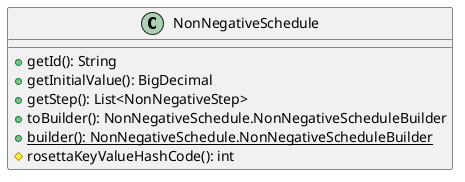 @startuml

    class NonNegativeSchedule [[NonNegativeSchedule.html]] {
        +getId(): String
        +getInitialValue(): BigDecimal
        +getStep(): List<NonNegativeStep>
        +toBuilder(): NonNegativeSchedule.NonNegativeScheduleBuilder
        {static} +builder(): NonNegativeSchedule.NonNegativeScheduleBuilder
        #rosettaKeyValueHashCode(): int
    }

@enduml
